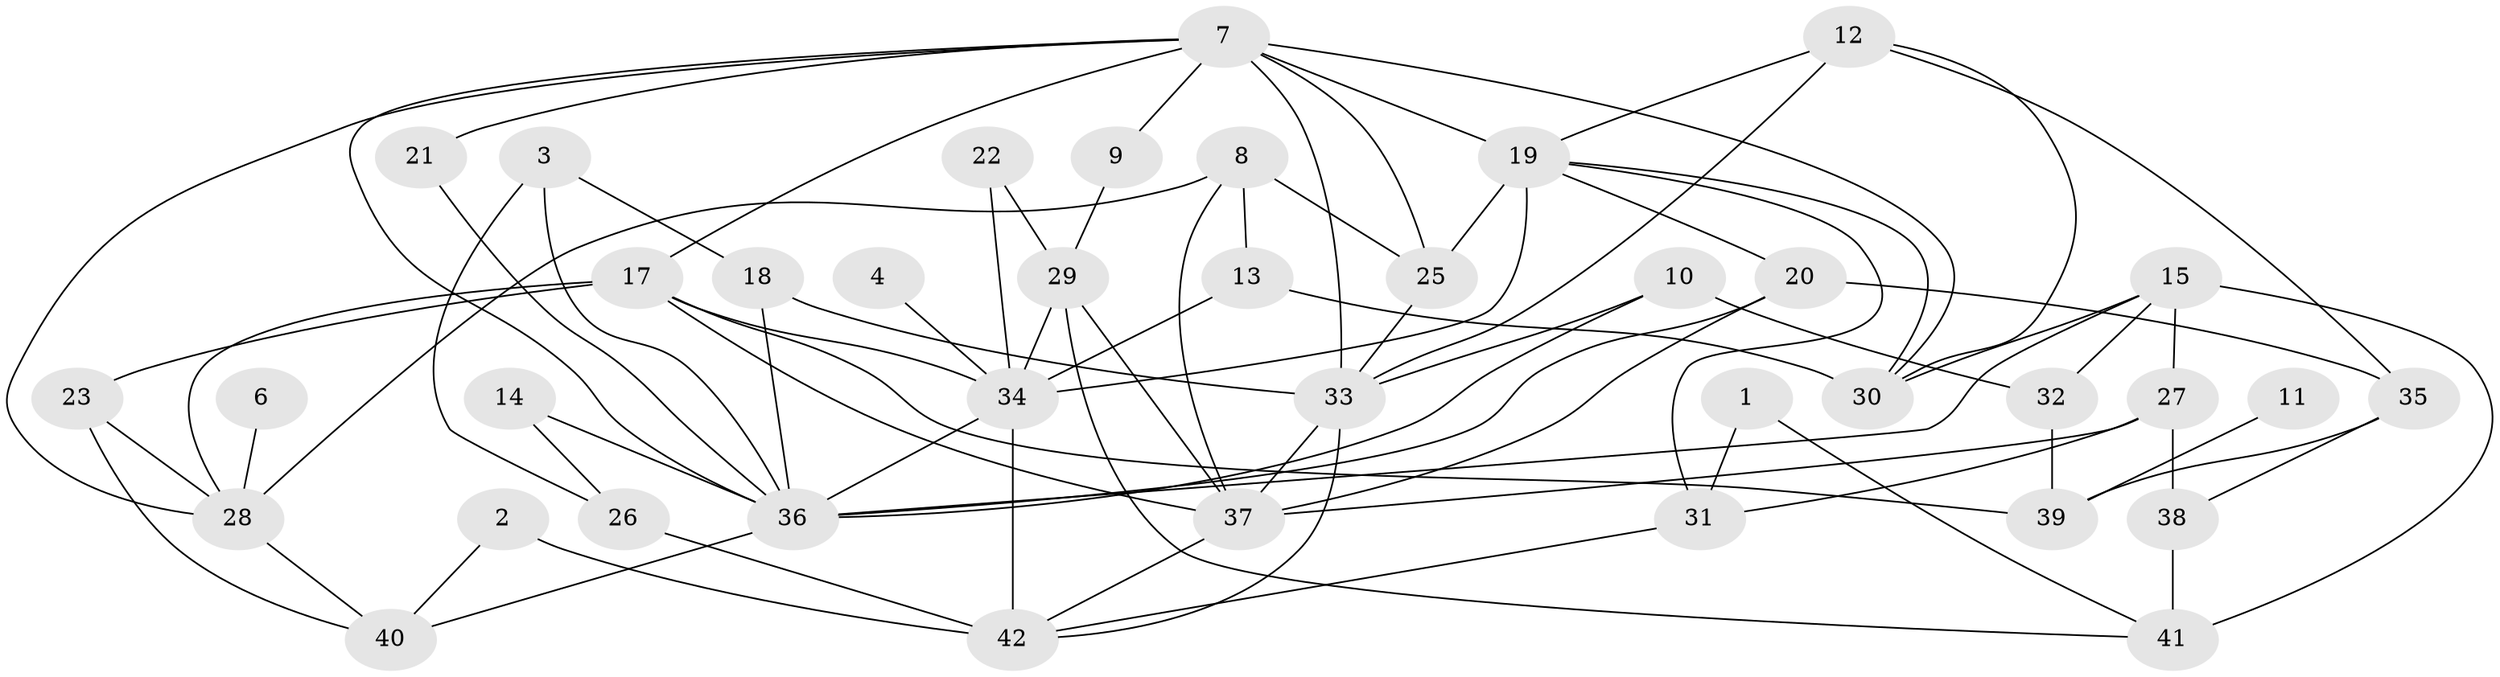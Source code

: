 // original degree distribution, {6: 0.011904761904761904, 4: 0.25, 2: 0.2261904761904762, 3: 0.2619047619047619, 5: 0.11904761904761904, 1: 0.08333333333333333, 0: 0.03571428571428571, 7: 0.011904761904761904}
// Generated by graph-tools (version 1.1) at 2025/25/03/09/25 03:25:19]
// undirected, 39 vertices, 80 edges
graph export_dot {
graph [start="1"]
  node [color=gray90,style=filled];
  1;
  2;
  3;
  4;
  6;
  7;
  8;
  9;
  10;
  11;
  12;
  13;
  14;
  15;
  17;
  18;
  19;
  20;
  21;
  22;
  23;
  25;
  26;
  27;
  28;
  29;
  30;
  31;
  32;
  33;
  34;
  35;
  36;
  37;
  38;
  39;
  40;
  41;
  42;
  1 -- 31 [weight=1.0];
  1 -- 41 [weight=1.0];
  2 -- 40 [weight=1.0];
  2 -- 42 [weight=2.0];
  3 -- 18 [weight=1.0];
  3 -- 26 [weight=1.0];
  3 -- 36 [weight=1.0];
  4 -- 34 [weight=1.0];
  6 -- 28 [weight=1.0];
  7 -- 9 [weight=1.0];
  7 -- 17 [weight=1.0];
  7 -- 19 [weight=1.0];
  7 -- 21 [weight=1.0];
  7 -- 25 [weight=1.0];
  7 -- 28 [weight=1.0];
  7 -- 30 [weight=1.0];
  7 -- 33 [weight=2.0];
  7 -- 36 [weight=1.0];
  8 -- 13 [weight=1.0];
  8 -- 25 [weight=1.0];
  8 -- 28 [weight=1.0];
  8 -- 37 [weight=1.0];
  9 -- 29 [weight=1.0];
  10 -- 32 [weight=1.0];
  10 -- 33 [weight=1.0];
  10 -- 36 [weight=1.0];
  11 -- 39 [weight=1.0];
  12 -- 19 [weight=1.0];
  12 -- 30 [weight=1.0];
  12 -- 33 [weight=1.0];
  12 -- 35 [weight=1.0];
  13 -- 30 [weight=2.0];
  13 -- 34 [weight=1.0];
  14 -- 26 [weight=1.0];
  14 -- 36 [weight=1.0];
  15 -- 27 [weight=1.0];
  15 -- 30 [weight=1.0];
  15 -- 32 [weight=1.0];
  15 -- 36 [weight=1.0];
  15 -- 41 [weight=1.0];
  17 -- 23 [weight=1.0];
  17 -- 28 [weight=1.0];
  17 -- 34 [weight=1.0];
  17 -- 37 [weight=1.0];
  17 -- 39 [weight=1.0];
  18 -- 33 [weight=1.0];
  18 -- 36 [weight=1.0];
  19 -- 20 [weight=1.0];
  19 -- 25 [weight=1.0];
  19 -- 30 [weight=2.0];
  19 -- 31 [weight=1.0];
  19 -- 34 [weight=1.0];
  20 -- 35 [weight=1.0];
  20 -- 36 [weight=1.0];
  20 -- 37 [weight=1.0];
  21 -- 36 [weight=1.0];
  22 -- 29 [weight=1.0];
  22 -- 34 [weight=1.0];
  23 -- 28 [weight=1.0];
  23 -- 40 [weight=1.0];
  25 -- 33 [weight=1.0];
  26 -- 42 [weight=1.0];
  27 -- 31 [weight=1.0];
  27 -- 37 [weight=2.0];
  27 -- 38 [weight=1.0];
  28 -- 40 [weight=1.0];
  29 -- 34 [weight=1.0];
  29 -- 37 [weight=1.0];
  29 -- 41 [weight=1.0];
  31 -- 42 [weight=1.0];
  32 -- 39 [weight=1.0];
  33 -- 37 [weight=1.0];
  33 -- 42 [weight=1.0];
  34 -- 36 [weight=1.0];
  34 -- 42 [weight=2.0];
  35 -- 38 [weight=1.0];
  35 -- 39 [weight=1.0];
  36 -- 40 [weight=1.0];
  37 -- 42 [weight=1.0];
  38 -- 41 [weight=2.0];
}
